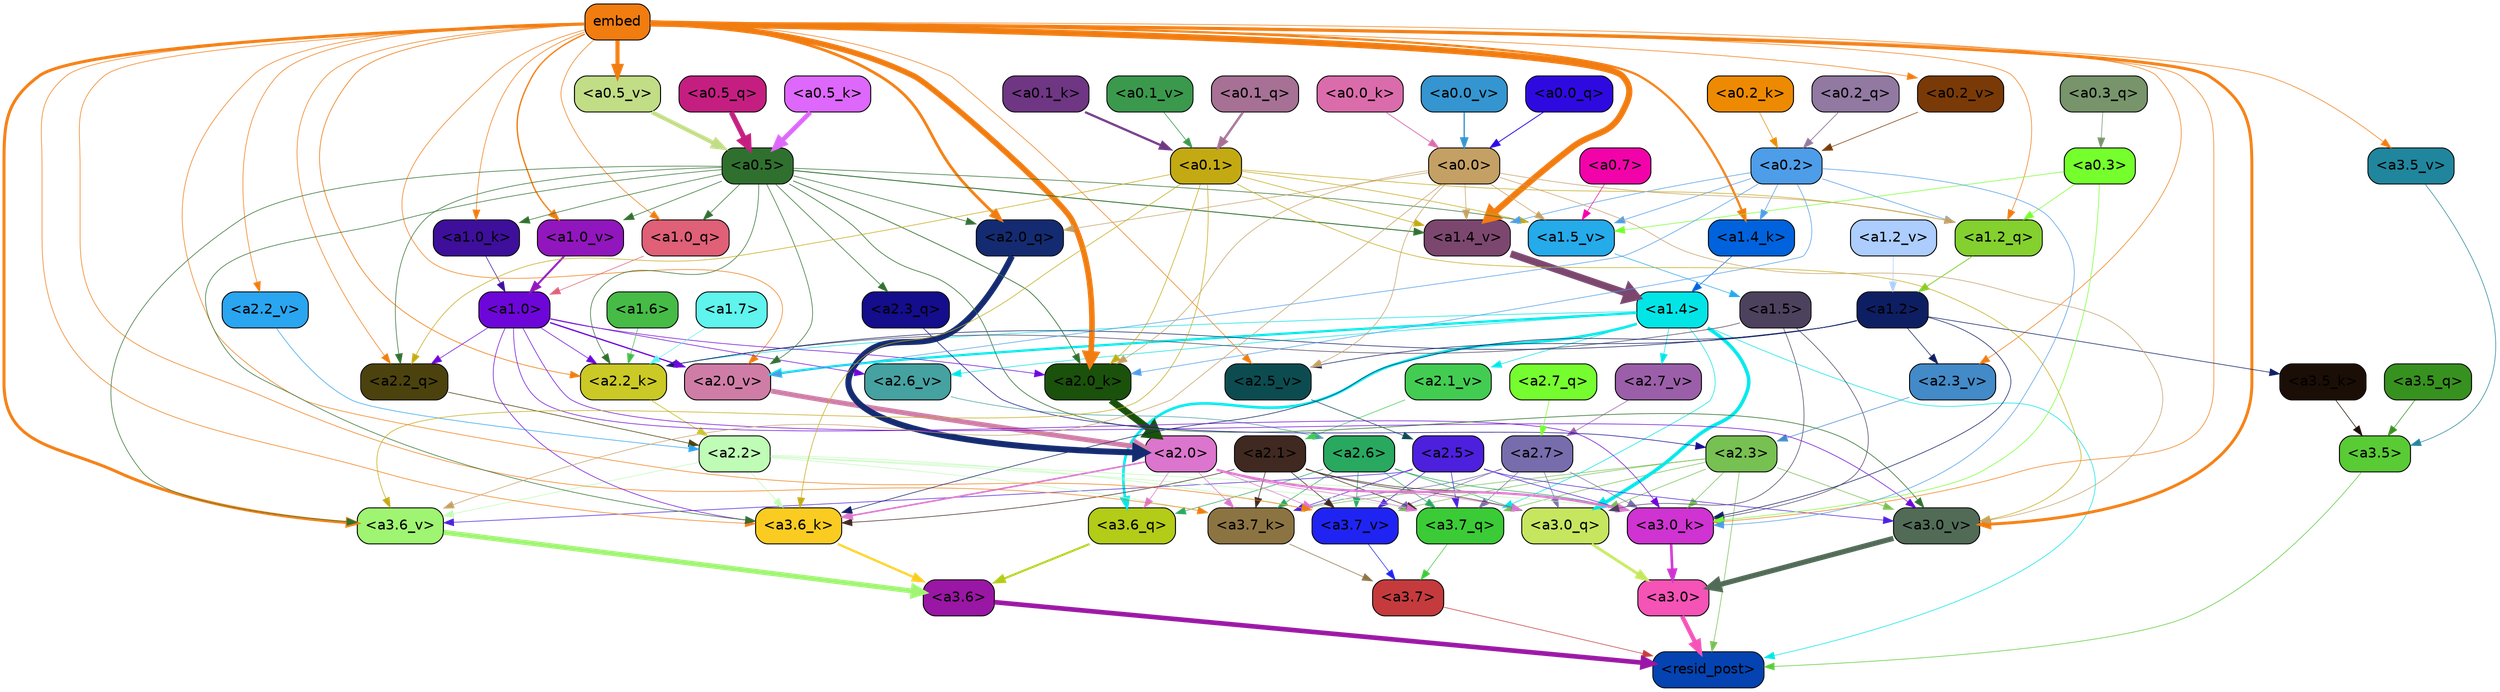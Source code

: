 strict digraph "" {
	graph [bgcolor=transparent,
		layout=dot,
		overlap=false,
		splines=true
	];
	"<a3.7>"	[color=black,
		fillcolor="#c53b3d",
		fontname=Helvetica,
		shape=box,
		style="filled, rounded"];
	"<resid_post>"	[color=black,
		fillcolor="#0443b1",
		fontname=Helvetica,
		shape=box,
		style="filled, rounded"];
	"<a3.7>" -> "<resid_post>"	[color="#c53b3d",
		penwidth=0.6];
	"<a3.6>"	[color=black,
		fillcolor="#9a16a4",
		fontname=Helvetica,
		shape=box,
		style="filled, rounded"];
	"<a3.6>" -> "<resid_post>"	[color="#9a16a4",
		penwidth=4.6696330308914185];
	"<a3.5>"	[color=black,
		fillcolor="#59cb35",
		fontname=Helvetica,
		shape=box,
		style="filled, rounded"];
	"<a3.5>" -> "<resid_post>"	[color="#59cb35",
		penwidth=0.6];
	"<a3.0>"	[color=black,
		fillcolor="#f553b6",
		fontname=Helvetica,
		shape=box,
		style="filled, rounded"];
	"<a3.0>" -> "<resid_post>"	[color="#f553b6",
		penwidth=4.282557368278503];
	"<a2.3>"	[color=black,
		fillcolor="#77c052",
		fontname=Helvetica,
		shape=box,
		style="filled, rounded"];
	"<a2.3>" -> "<resid_post>"	[color="#77c052",
		penwidth=0.6];
	"<a3.7_q>"	[color=black,
		fillcolor="#3bcb36",
		fontname=Helvetica,
		shape=box,
		style="filled, rounded"];
	"<a2.3>" -> "<a3.7_q>"	[color="#77c052",
		penwidth=0.6];
	"<a3.0_q>"	[color=black,
		fillcolor="#c6e660",
		fontname=Helvetica,
		shape=box,
		style="filled, rounded"];
	"<a2.3>" -> "<a3.0_q>"	[color="#77c052",
		penwidth=0.6];
	"<a3.7_k>"	[color=black,
		fillcolor="#8c7442",
		fontname=Helvetica,
		shape=box,
		style="filled, rounded"];
	"<a2.3>" -> "<a3.7_k>"	[color="#77c052",
		penwidth=0.6];
	"<a3.0_k>"	[color=black,
		fillcolor="#cf33d1",
		fontname=Helvetica,
		shape=box,
		style="filled, rounded"];
	"<a2.3>" -> "<a3.0_k>"	[color="#77c052",
		penwidth=0.6];
	"<a3.7_v>"	[color=black,
		fillcolor="#1f24f2",
		fontname=Helvetica,
		shape=box,
		style="filled, rounded"];
	"<a2.3>" -> "<a3.7_v>"	[color="#77c052",
		penwidth=0.6];
	"<a3.0_v>"	[color=black,
		fillcolor="#516b57",
		fontname=Helvetica,
		shape=box,
		style="filled, rounded"];
	"<a2.3>" -> "<a3.0_v>"	[color="#77c052",
		penwidth=0.6];
	"<a1.4>"	[color=black,
		fillcolor="#02e5e7",
		fontname=Helvetica,
		shape=box,
		style="filled, rounded"];
	"<a1.4>" -> "<resid_post>"	[color="#02e5e7",
		penwidth=0.6];
	"<a1.4>" -> "<a3.7_q>"	[color="#02e5e7",
		penwidth=0.6];
	"<a3.6_q>"	[color=black,
		fillcolor="#b2cc17",
		fontname=Helvetica,
		shape=box,
		style="filled, rounded"];
	"<a1.4>" -> "<a3.6_q>"	[color="#02e5e7",
		penwidth=2.6073555648326874];
	"<a1.4>" -> "<a3.0_q>"	[color="#02e5e7",
		penwidth=3.4971605762839317];
	"<a2.2_k>"	[color=black,
		fillcolor="#cbc925",
		fontname=Helvetica,
		shape=box,
		style="filled, rounded"];
	"<a1.4>" -> "<a2.2_k>"	[color="#02e5e7",
		penwidth=0.6];
	"<a2.7_v>"	[color=black,
		fillcolor="#9b5fa9",
		fontname=Helvetica,
		shape=box,
		style="filled, rounded"];
	"<a1.4>" -> "<a2.7_v>"	[color="#02e5e7",
		penwidth=0.6];
	"<a2.6_v>"	[color=black,
		fillcolor="#46a1a1",
		fontname=Helvetica,
		shape=box,
		style="filled, rounded"];
	"<a1.4>" -> "<a2.6_v>"	[color="#02e5e7",
		penwidth=0.6];
	"<a2.1_v>"	[color=black,
		fillcolor="#43cc52",
		fontname=Helvetica,
		shape=box,
		style="filled, rounded"];
	"<a1.4>" -> "<a2.1_v>"	[color="#02e5e7",
		penwidth=0.6];
	"<a2.0_v>"	[color=black,
		fillcolor="#cf7da7",
		fontname=Helvetica,
		shape=box,
		style="filled, rounded"];
	"<a1.4>" -> "<a2.0_v>"	[color="#02e5e7",
		penwidth=2.268670678138733];
	"<a3.7_q>" -> "<a3.7>"	[color="#3bcb36",
		penwidth=0.6];
	"<a3.6_q>" -> "<a3.6>"	[color="#b2cc17",
		penwidth=2.03758105635643];
	"<a3.5_q>"	[color=black,
		fillcolor="#37911e",
		fontname=Helvetica,
		shape=box,
		style="filled, rounded"];
	"<a3.5_q>" -> "<a3.5>"	[color="#37911e",
		penwidth=0.6];
	"<a3.0_q>" -> "<a3.0>"	[color="#c6e660",
		penwidth=2.8638100624084473];
	"<a3.7_k>" -> "<a3.7>"	[color="#8c7442",
		penwidth=0.6];
	"<a3.6_k>"	[color=black,
		fillcolor="#facc21",
		fontname=Helvetica,
		shape=box,
		style="filled, rounded"];
	"<a3.6_k>" -> "<a3.6>"	[color="#facc21",
		penwidth=2.174198240041733];
	"<a3.5_k>"	[color=black,
		fillcolor="#1b0e06",
		fontname=Helvetica,
		shape=box,
		style="filled, rounded"];
	"<a3.5_k>" -> "<a3.5>"	[color="#1b0e06",
		penwidth=0.6];
	"<a3.0_k>" -> "<a3.0>"	[color="#cf33d1",
		penwidth=2.6274144649505615];
	"<a3.7_v>" -> "<a3.7>"	[color="#1f24f2",
		penwidth=0.6];
	"<a3.6_v>"	[color=black,
		fillcolor="#9ff572",
		fontname=Helvetica,
		shape=box,
		style="filled, rounded"];
	"<a3.6_v>" -> "<a3.6>"	[color="#9ff572",
		penwidth=5.002329230308533];
	"<a3.5_v>"	[color=black,
		fillcolor="#20869d",
		fontname=Helvetica,
		shape=box,
		style="filled, rounded"];
	"<a3.5_v>" -> "<a3.5>"	[color="#20869d",
		penwidth=0.6];
	"<a3.0_v>" -> "<a3.0>"	[color="#516b57",
		penwidth=5.188832879066467];
	"<a2.7>"	[color=black,
		fillcolor="#776dac",
		fontname=Helvetica,
		shape=box,
		style="filled, rounded"];
	"<a2.7>" -> "<a3.7_q>"	[color="#776dac",
		penwidth=0.6];
	"<a2.7>" -> "<a3.0_q>"	[color="#776dac",
		penwidth=0.6];
	"<a2.7>" -> "<a3.7_k>"	[color="#776dac",
		penwidth=0.6];
	"<a2.7>" -> "<a3.0_k>"	[color="#776dac",
		penwidth=0.6];
	"<a2.7>" -> "<a3.7_v>"	[color="#776dac",
		penwidth=0.6];
	"<a2.6>"	[color=black,
		fillcolor="#29a860",
		fontname=Helvetica,
		shape=box,
		style="filled, rounded"];
	"<a2.6>" -> "<a3.7_q>"	[color="#29a860",
		penwidth=0.6];
	"<a2.6>" -> "<a3.6_q>"	[color="#29a860",
		penwidth=0.6];
	"<a2.6>" -> "<a3.0_q>"	[color="#29a860",
		penwidth=0.6];
	"<a2.6>" -> "<a3.7_k>"	[color="#29a860",
		penwidth=0.6];
	"<a2.6>" -> "<a3.0_k>"	[color="#29a860",
		penwidth=0.6];
	"<a2.6>" -> "<a3.7_v>"	[color="#29a860",
		penwidth=0.6];
	"<a2.5>"	[color=black,
		fillcolor="#4d20dd",
		fontname=Helvetica,
		shape=box,
		style="filled, rounded"];
	"<a2.5>" -> "<a3.7_q>"	[color="#4d20dd",
		penwidth=0.6];
	"<a2.5>" -> "<a3.7_k>"	[color="#4d20dd",
		penwidth=0.6];
	"<a2.5>" -> "<a3.0_k>"	[color="#4d20dd",
		penwidth=0.6];
	"<a2.5>" -> "<a3.7_v>"	[color="#4d20dd",
		penwidth=0.6];
	"<a2.5>" -> "<a3.6_v>"	[color="#4d20dd",
		penwidth=0.6];
	"<a2.5>" -> "<a3.0_v>"	[color="#4d20dd",
		penwidth=0.6];
	"<a2.2>"	[color=black,
		fillcolor="#bffcb6",
		fontname=Helvetica,
		shape=box,
		style="filled, rounded"];
	"<a2.2>" -> "<a3.7_q>"	[color="#bffcb6",
		penwidth=0.6];
	"<a2.2>" -> "<a3.7_k>"	[color="#bffcb6",
		penwidth=0.6];
	"<a2.2>" -> "<a3.6_k>"	[color="#bffcb6",
		penwidth=0.6];
	"<a2.2>" -> "<a3.0_k>"	[color="#bffcb6",
		penwidth=0.6];
	"<a2.2>" -> "<a3.7_v>"	[color="#bffcb6",
		penwidth=0.6];
	"<a2.2>" -> "<a3.6_v>"	[color="#bffcb6",
		penwidth=0.6];
	"<a2.1>"	[color=black,
		fillcolor="#402921",
		fontname=Helvetica,
		shape=box,
		style="filled, rounded"];
	"<a2.1>" -> "<a3.7_q>"	[color="#402921",
		penwidth=0.6];
	"<a2.1>" -> "<a3.0_q>"	[color="#402921",
		penwidth=0.6];
	"<a2.1>" -> "<a3.7_k>"	[color="#402921",
		penwidth=0.6];
	"<a2.1>" -> "<a3.6_k>"	[color="#402921",
		penwidth=0.6];
	"<a2.1>" -> "<a3.0_k>"	[color="#402921",
		penwidth=0.6];
	"<a2.1>" -> "<a3.7_v>"	[color="#402921",
		penwidth=0.6];
	"<a2.0>"	[color=black,
		fillcolor="#dc75cd",
		fontname=Helvetica,
		shape=box,
		style="filled, rounded"];
	"<a2.0>" -> "<a3.7_q>"	[color="#dc75cd",
		penwidth=0.6];
	"<a2.0>" -> "<a3.6_q>"	[color="#dc75cd",
		penwidth=0.6];
	"<a2.0>" -> "<a3.0_q>"	[color="#dc75cd",
		penwidth=0.6];
	"<a2.0>" -> "<a3.7_k>"	[color="#dc75cd",
		penwidth=0.6];
	"<a2.0>" -> "<a3.6_k>"	[color="#dc75cd",
		penwidth=1.5568191409111023];
	"<a2.0>" -> "<a3.0_k>"	[color="#dc75cd",
		penwidth=2.270527422428131];
	"<a2.0>" -> "<a3.7_v>"	[color="#dc75cd",
		penwidth=0.6];
	"<a1.5>"	[color=black,
		fillcolor="#4d425e",
		fontname=Helvetica,
		shape=box,
		style="filled, rounded"];
	"<a1.5>" -> "<a3.0_q>"	[color="#4d425e",
		penwidth=0.6];
	"<a1.5>" -> "<a3.0_k>"	[color="#4d425e",
		penwidth=0.6];
	"<a1.5>" -> "<a2.2_k>"	[color="#4d425e",
		penwidth=0.6];
	embed	[color=black,
		fillcolor="#f17c10",
		fontname=Helvetica,
		shape=box,
		style="filled, rounded"];
	embed -> "<a3.7_k>"	[color="#f17c10",
		penwidth=0.6];
	embed -> "<a3.6_k>"	[color="#f17c10",
		penwidth=0.6];
	embed -> "<a3.0_k>"	[color="#f17c10",
		penwidth=0.6];
	embed -> "<a3.7_v>"	[color="#f17c10",
		penwidth=0.6];
	embed -> "<a3.6_v>"	[color="#f17c10",
		penwidth=2.9588699340820312];
	embed -> "<a3.5_v>"	[color="#f17c10",
		penwidth=0.6];
	embed -> "<a3.0_v>"	[color="#f17c10",
		penwidth=2.8686431646347046];
	"<a2.2_q>"	[color=black,
		fillcolor="#4c420d",
		fontname=Helvetica,
		shape=box,
		style="filled, rounded"];
	embed -> "<a2.2_q>"	[color="#f17c10",
		penwidth=0.6];
	"<a2.0_q>"	[color=black,
		fillcolor="#142b71",
		fontname=Helvetica,
		shape=box,
		style="filled, rounded"];
	embed -> "<a2.0_q>"	[color="#f17c10",
		penwidth=2.7617180347442627];
	embed -> "<a2.2_k>"	[color="#f17c10",
		penwidth=0.67606520652771];
	"<a2.0_k>"	[color=black,
		fillcolor="#1a510b",
		fontname=Helvetica,
		shape=box,
		style="filled, rounded"];
	embed -> "<a2.0_k>"	[color="#f17c10",
		penwidth=5.615107178688049];
	"<a2.5_v>"	[color=black,
		fillcolor="#0c4c50",
		fontname=Helvetica,
		shape=box,
		style="filled, rounded"];
	embed -> "<a2.5_v>"	[color="#f17c10",
		penwidth=0.6];
	"<a2.3_v>"	[color=black,
		fillcolor="#428ac8",
		fontname=Helvetica,
		shape=box,
		style="filled, rounded"];
	embed -> "<a2.3_v>"	[color="#f17c10",
		penwidth=0.6];
	"<a2.2_v>"	[color=black,
		fillcolor="#2aa5f0",
		fontname=Helvetica,
		shape=box,
		style="filled, rounded"];
	embed -> "<a2.2_v>"	[color="#f17c10",
		penwidth=0.6];
	embed -> "<a2.0_v>"	[color="#f17c10",
		penwidth=0.6];
	"<a1.2_q>"	[color=black,
		fillcolor="#83d02e",
		fontname=Helvetica,
		shape=box,
		style="filled, rounded"];
	embed -> "<a1.2_q>"	[color="#f17c10",
		penwidth=0.6];
	"<a1.0_q>"	[color=black,
		fillcolor="#df6077",
		fontname=Helvetica,
		shape=box,
		style="filled, rounded"];
	embed -> "<a1.0_q>"	[color="#f17c10",
		penwidth=0.6];
	"<a1.4_k>"	[color=black,
		fillcolor="#0063dd",
		fontname=Helvetica,
		shape=box,
		style="filled, rounded"];
	embed -> "<a1.4_k>"	[color="#f17c10",
		penwidth=2.1468217372894287];
	"<a1.0_k>"	[color=black,
		fillcolor="#3d0f9b",
		fontname=Helvetica,
		shape=box,
		style="filled, rounded"];
	embed -> "<a1.0_k>"	[color="#f17c10",
		penwidth=0.6];
	"<a1.4_v>"	[color=black,
		fillcolor="#7c476f",
		fontname=Helvetica,
		shape=box,
		style="filled, rounded"];
	embed -> "<a1.4_v>"	[color="#f17c10",
		penwidth=6.189999580383301];
	"<a1.0_v>"	[color=black,
		fillcolor="#9216bd",
		fontname=Helvetica,
		shape=box,
		style="filled, rounded"];
	embed -> "<a1.0_v>"	[color="#f17c10",
		penwidth=1.3123979568481445];
	"<a0.5_v>"	[color=black,
		fillcolor="#c1dd85",
		fontname=Helvetica,
		shape=box,
		style="filled, rounded"];
	embed -> "<a0.5_v>"	[color="#f17c10",
		penwidth=4.06441330909729];
	"<a0.2_v>"	[color=black,
		fillcolor="#7a3a07",
		fontname=Helvetica,
		shape=box,
		style="filled, rounded"];
	embed -> "<a0.2_v>"	[color="#f17c10",
		penwidth=0.6];
	"<a1.2>"	[color=black,
		fillcolor="#0e1e63",
		fontname=Helvetica,
		shape=box,
		style="filled, rounded"];
	"<a1.2>" -> "<a3.6_k>"	[color="#0e1e63",
		penwidth=0.6];
	"<a1.2>" -> "<a3.5_k>"	[color="#0e1e63",
		penwidth=0.6];
	"<a1.2>" -> "<a3.0_k>"	[color="#0e1e63",
		penwidth=0.6];
	"<a1.2>" -> "<a2.2_k>"	[color="#0e1e63",
		penwidth=0.6];
	"<a1.2>" -> "<a2.5_v>"	[color="#0e1e63",
		penwidth=0.6];
	"<a1.2>" -> "<a2.3_v>"	[color="#0e1e63",
		penwidth=0.6];
	"<a1.0>"	[color=black,
		fillcolor="#6d06d8",
		fontname=Helvetica,
		shape=box,
		style="filled, rounded"];
	"<a1.0>" -> "<a3.6_k>"	[color="#6d06d8",
		penwidth=0.6];
	"<a1.0>" -> "<a3.0_k>"	[color="#6d06d8",
		penwidth=0.6];
	"<a1.0>" -> "<a3.0_v>"	[color="#6d06d8",
		penwidth=0.6];
	"<a1.0>" -> "<a2.2_q>"	[color="#6d06d8",
		penwidth=0.6];
	"<a1.0>" -> "<a2.2_k>"	[color="#6d06d8",
		penwidth=0.6];
	"<a1.0>" -> "<a2.0_k>"	[color="#6d06d8",
		penwidth=0.6];
	"<a1.0>" -> "<a2.6_v>"	[color="#6d06d8",
		penwidth=0.6];
	"<a1.0>" -> "<a2.0_v>"	[color="#6d06d8",
		penwidth=1.27996826171875];
	"<a0.5>"	[color=black,
		fillcolor="#30702f",
		fontname=Helvetica,
		shape=box,
		style="filled, rounded"];
	"<a0.5>" -> "<a3.6_k>"	[color="#30702f",
		penwidth=0.6];
	"<a0.5>" -> "<a3.6_v>"	[color="#30702f",
		penwidth=0.6];
	"<a0.5>" -> "<a3.0_v>"	[color="#30702f",
		penwidth=0.6421224474906921];
	"<a2.3_q>"	[color=black,
		fillcolor="#140d8c",
		fontname=Helvetica,
		shape=box,
		style="filled, rounded"];
	"<a0.5>" -> "<a2.3_q>"	[color="#30702f",
		penwidth=0.6];
	"<a0.5>" -> "<a2.2_q>"	[color="#30702f",
		penwidth=0.6];
	"<a0.5>" -> "<a2.0_q>"	[color="#30702f",
		penwidth=0.6];
	"<a0.5>" -> "<a2.2_k>"	[color="#30702f",
		penwidth=0.6];
	"<a0.5>" -> "<a2.0_k>"	[color="#30702f",
		penwidth=0.7151575088500977];
	"<a0.5>" -> "<a2.0_v>"	[color="#30702f",
		penwidth=0.6];
	"<a0.5>" -> "<a1.0_q>"	[color="#30702f",
		penwidth=0.6];
	"<a0.5>" -> "<a1.0_k>"	[color="#30702f",
		penwidth=0.6];
	"<a1.5_v>"	[color=black,
		fillcolor="#25aaea",
		fontname=Helvetica,
		shape=box,
		style="filled, rounded"];
	"<a0.5>" -> "<a1.5_v>"	[color="#30702f",
		penwidth=0.6];
	"<a0.5>" -> "<a1.4_v>"	[color="#30702f",
		penwidth=0.8927993774414062];
	"<a0.5>" -> "<a1.0_v>"	[color="#30702f",
		penwidth=0.6];
	"<a0.1>"	[color=black,
		fillcolor="#c4aa12",
		fontname=Helvetica,
		shape=box,
		style="filled, rounded"];
	"<a0.1>" -> "<a3.6_k>"	[color="#c4aa12",
		penwidth=0.6];
	"<a0.1>" -> "<a3.6_v>"	[color="#c4aa12",
		penwidth=0.6];
	"<a0.1>" -> "<a3.0_v>"	[color="#c4aa12",
		penwidth=0.6];
	"<a0.1>" -> "<a2.2_q>"	[color="#c4aa12",
		penwidth=0.6];
	"<a0.1>" -> "<a2.0_k>"	[color="#c4aa12",
		penwidth=0.6];
	"<a0.1>" -> "<a1.2_q>"	[color="#c4aa12",
		penwidth=0.6];
	"<a0.1>" -> "<a1.5_v>"	[color="#c4aa12",
		penwidth=0.6];
	"<a0.1>" -> "<a1.4_v>"	[color="#c4aa12",
		penwidth=0.6];
	"<a0.3>"	[color=black,
		fillcolor="#75ff2c",
		fontname=Helvetica,
		shape=box,
		style="filled, rounded"];
	"<a0.3>" -> "<a3.0_k>"	[color="#75ff2c",
		penwidth=0.6];
	"<a0.3>" -> "<a1.2_q>"	[color="#75ff2c",
		penwidth=0.6];
	"<a0.3>" -> "<a1.5_v>"	[color="#75ff2c",
		penwidth=0.6];
	"<a0.2>"	[color=black,
		fillcolor="#4d9de9",
		fontname=Helvetica,
		shape=box,
		style="filled, rounded"];
	"<a0.2>" -> "<a3.0_k>"	[color="#4d9de9",
		penwidth=0.6];
	"<a0.2>" -> "<a2.0_k>"	[color="#4d9de9",
		penwidth=0.6];
	"<a0.2>" -> "<a2.0_v>"	[color="#4d9de9",
		penwidth=0.6];
	"<a0.2>" -> "<a1.2_q>"	[color="#4d9de9",
		penwidth=0.6];
	"<a0.2>" -> "<a1.4_k>"	[color="#4d9de9",
		penwidth=0.6];
	"<a0.2>" -> "<a1.5_v>"	[color="#4d9de9",
		penwidth=0.6];
	"<a0.2>" -> "<a1.4_v>"	[color="#4d9de9",
		penwidth=0.6];
	"<a0.0>"	[color=black,
		fillcolor="#c5a064",
		fontname=Helvetica,
		shape=box,
		style="filled, rounded"];
	"<a0.0>" -> "<a3.6_v>"	[color="#c5a064",
		penwidth=0.6];
	"<a0.0>" -> "<a3.0_v>"	[color="#c5a064",
		penwidth=0.6];
	"<a0.0>" -> "<a2.0_q>"	[color="#c5a064",
		penwidth=0.6];
	"<a0.0>" -> "<a2.0_k>"	[color="#c5a064",
		penwidth=0.6];
	"<a0.0>" -> "<a2.5_v>"	[color="#c5a064",
		penwidth=0.6];
	"<a0.0>" -> "<a1.2_q>"	[color="#c5a064",
		penwidth=0.6];
	"<a0.0>" -> "<a1.5_v>"	[color="#c5a064",
		penwidth=0.6];
	"<a0.0>" -> "<a1.4_v>"	[color="#c5a064",
		penwidth=0.6];
	"<a2.7_q>"	[color=black,
		fillcolor="#76fd2f",
		fontname=Helvetica,
		shape=box,
		style="filled, rounded"];
	"<a2.7_q>" -> "<a2.7>"	[color="#76fd2f",
		penwidth=0.6];
	"<a2.3_q>" -> "<a2.3>"	[color="#140d8c",
		penwidth=0.6];
	"<a2.2_q>" -> "<a2.2>"	[color="#4c420d",
		penwidth=0.6340763568878174];
	"<a2.0_q>" -> "<a2.0>"	[color="#142b71",
		penwidth=6.0160088539123535];
	"<a2.2_k>" -> "<a2.2>"	[color="#cbc925",
		penwidth=0.7764816284179688];
	"<a2.0_k>" -> "<a2.0>"	[color="#1a510b",
		penwidth=6.773025274276733];
	"<a2.7_v>" -> "<a2.7>"	[color="#9b5fa9",
		penwidth=0.6];
	"<a2.6_v>" -> "<a2.6>"	[color="#46a1a1",
		penwidth=0.6];
	"<a2.5_v>" -> "<a2.5>"	[color="#0c4c50",
		penwidth=0.6];
	"<a2.3_v>" -> "<a2.3>"	[color="#428ac8",
		penwidth=0.6];
	"<a2.2_v>" -> "<a2.2>"	[color="#2aa5f0",
		penwidth=0.6];
	"<a2.1_v>" -> "<a2.1>"	[color="#43cc52",
		penwidth=0.6];
	"<a2.0_v>" -> "<a2.0>"	[color="#cf7da7",
		penwidth=4.906715989112854];
	"<a1.7>"	[color=black,
		fillcolor="#5ff4ed",
		fontname=Helvetica,
		shape=box,
		style="filled, rounded"];
	"<a1.7>" -> "<a2.2_k>"	[color="#5ff4ed",
		penwidth=0.6];
	"<a1.6>"	[color=black,
		fillcolor="#46bb46",
		fontname=Helvetica,
		shape=box,
		style="filled, rounded"];
	"<a1.6>" -> "<a2.2_k>"	[color="#46bb46",
		penwidth=0.6];
	"<a1.2_q>" -> "<a1.2>"	[color="#83d02e",
		penwidth=0.836545467376709];
	"<a1.0_q>" -> "<a1.0>"	[color="#df6077",
		penwidth=0.6];
	"<a1.4_k>" -> "<a1.4>"	[color="#0063dd",
		penwidth=0.6];
	"<a1.0_k>" -> "<a1.0>"	[color="#3d0f9b",
		penwidth=0.6];
	"<a1.5_v>" -> "<a1.5>"	[color="#25aaea",
		penwidth=0.6];
	"<a1.4_v>" -> "<a1.4>"	[color="#7c476f",
		penwidth=7.093163728713989];
	"<a1.2_v>"	[color=black,
		fillcolor="#accdfe",
		fontname=Helvetica,
		shape=box,
		style="filled, rounded"];
	"<a1.2_v>" -> "<a1.2>"	[color="#accdfe",
		penwidth=0.6];
	"<a1.0_v>" -> "<a1.0>"	[color="#9216bd",
		penwidth=1.9666723012924194];
	"<a0.7>"	[color=black,
		fillcolor="#f203aa",
		fontname=Helvetica,
		shape=box,
		style="filled, rounded"];
	"<a0.7>" -> "<a1.5_v>"	[color="#f203aa",
		penwidth=0.6];
	"<a0.5_q>"	[color=black,
		fillcolor="#c51e81",
		fontname=Helvetica,
		shape=box,
		style="filled, rounded"];
	"<a0.5_q>" -> "<a0.5>"	[color="#c51e81",
		penwidth=5.0559651255607605];
	"<a0.3_q>"	[color=black,
		fillcolor="#77946b",
		fontname=Helvetica,
		shape=box,
		style="filled, rounded"];
	"<a0.3_q>" -> "<a0.3>"	[color="#77946b",
		penwidth=0.6];
	"<a0.2_q>"	[color=black,
		fillcolor="#9179a1",
		fontname=Helvetica,
		shape=box,
		style="filled, rounded"];
	"<a0.2_q>" -> "<a0.2>"	[color="#9179a1",
		penwidth=0.7587676048278809];
	"<a0.1_q>"	[color=black,
		fillcolor="#a67195",
		fontname=Helvetica,
		shape=box,
		style="filled, rounded"];
	"<a0.1_q>" -> "<a0.1>"	[color="#a67195",
		penwidth=2.3103086948394775];
	"<a0.0_q>"	[color=black,
		fillcolor="#2e0ae1",
		fontname=Helvetica,
		shape=box,
		style="filled, rounded"];
	"<a0.0_q>" -> "<a0.0>"	[color="#2e0ae1",
		penwidth=0.8285908699035645];
	"<a0.5_k>"	[color=black,
		fillcolor="#de67fc",
		fontname=Helvetica,
		shape=box,
		style="filled, rounded"];
	"<a0.5_k>" -> "<a0.5>"	[color="#de67fc",
		penwidth=4.577519536018372];
	"<a0.2_k>"	[color=black,
		fillcolor="#ed8a02",
		fontname=Helvetica,
		shape=box,
		style="filled, rounded"];
	"<a0.2_k>" -> "<a0.2>"	[color="#ed8a02",
		penwidth=0.6];
	"<a0.1_k>"	[color=black,
		fillcolor="#6f3684",
		fontname=Helvetica,
		shape=box,
		style="filled, rounded"];
	"<a0.1_k>" -> "<a0.1>"	[color="#6f3684",
		penwidth=2.2273199558258057];
	"<a0.0_k>"	[color=black,
		fillcolor="#db6cab",
		fontname=Helvetica,
		shape=box,
		style="filled, rounded"];
	"<a0.0_k>" -> "<a0.0>"	[color="#db6cab",
		penwidth=0.7703166007995605];
	"<a0.5_v>" -> "<a0.5>"	[color="#c1dd85",
		penwidth=4.062177300453186];
	"<a0.2_v>" -> "<a0.2>"	[color="#7a3a07",
		penwidth=0.6];
	"<a0.1_v>"	[color=black,
		fillcolor="#3a994c",
		fontname=Helvetica,
		shape=box,
		style="filled, rounded"];
	"<a0.1_v>" -> "<a0.1>"	[color="#3a994c",
		penwidth=0.654442310333252];
	"<a0.0_v>"	[color=black,
		fillcolor="#3495d0",
		fontname=Helvetica,
		shape=box,
		style="filled, rounded"];
	"<a0.0_v>" -> "<a0.0>"	[color="#3495d0",
		penwidth=1.307939052581787];
}
